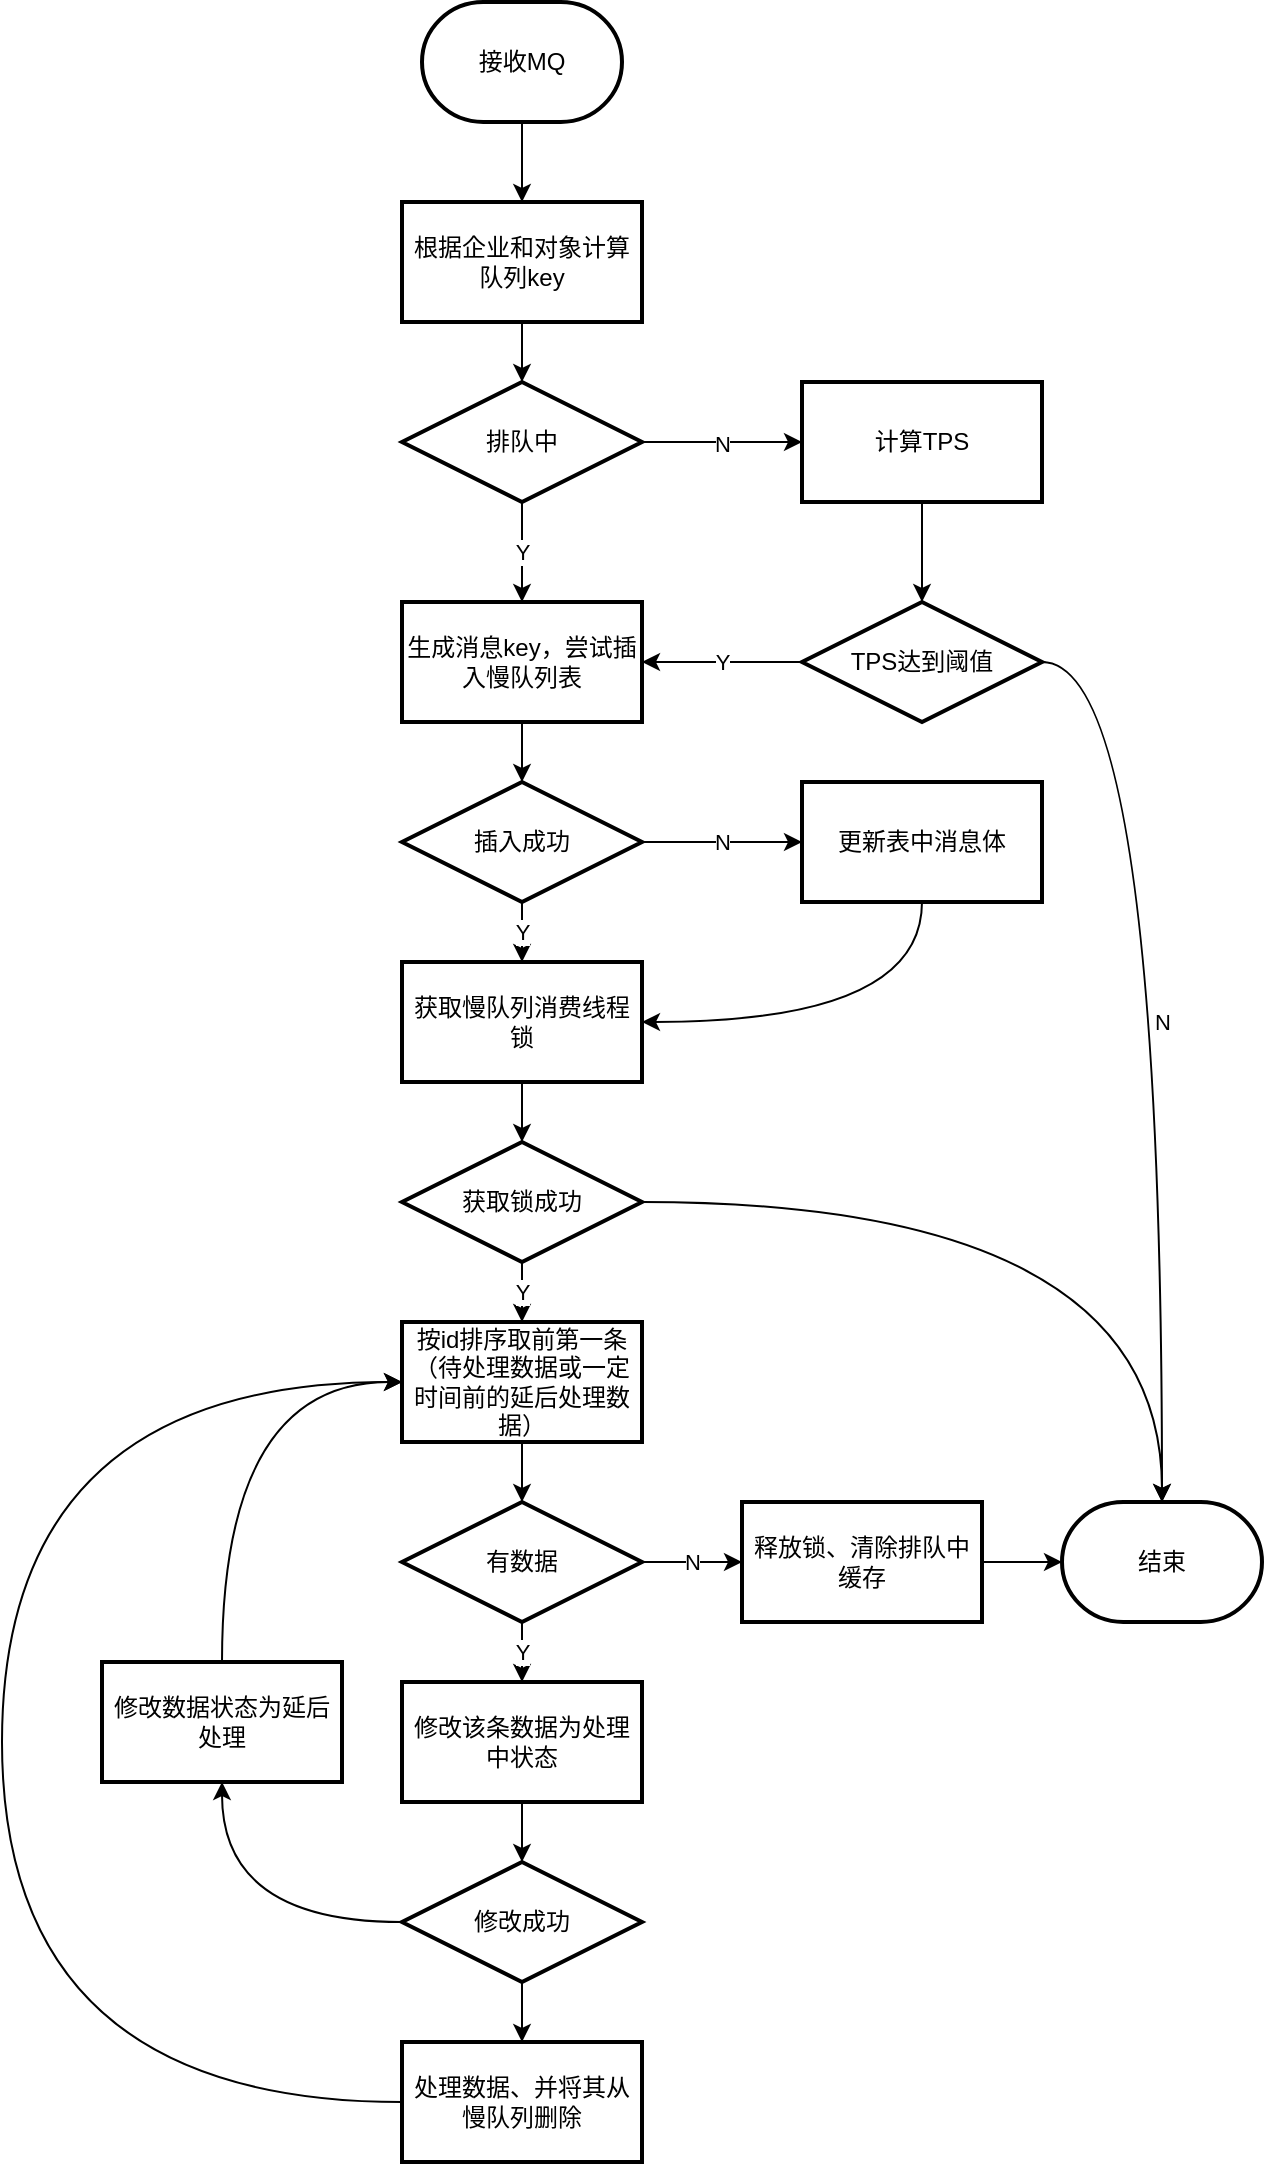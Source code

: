 <mxfile version="14.4.7" type="github">
  <diagram id="C5RBs43oDa-KdzZeNtuy" name="Page-1">
    <mxGraphModel dx="1422" dy="714" grid="1" gridSize="10" guides="1" tooltips="1" connect="1" arrows="1" fold="1" page="1" pageScale="1" pageWidth="827" pageHeight="1169" math="0" shadow="0">
      <root>
        <mxCell id="WIyWlLk6GJQsqaUBKTNV-0" />
        <mxCell id="WIyWlLk6GJQsqaUBKTNV-1" parent="WIyWlLk6GJQsqaUBKTNV-0" />
        <mxCell id="UK9WnE1GiEH6gqg-ueRh-2" value="" style="edgeStyle=orthogonalEdgeStyle;rounded=0;orthogonalLoop=1;jettySize=auto;html=1;curved=1;" edge="1" parent="WIyWlLk6GJQsqaUBKTNV-1" source="UK9WnE1GiEH6gqg-ueRh-0" target="UK9WnE1GiEH6gqg-ueRh-1">
          <mxGeometry relative="1" as="geometry" />
        </mxCell>
        <mxCell id="UK9WnE1GiEH6gqg-ueRh-0" value="接收MQ" style="strokeWidth=2;html=1;shape=mxgraph.flowchart.terminator;whiteSpace=wrap;" vertex="1" parent="WIyWlLk6GJQsqaUBKTNV-1">
          <mxGeometry x="330" y="30" width="100" height="60" as="geometry" />
        </mxCell>
        <mxCell id="UK9WnE1GiEH6gqg-ueRh-4" value="" style="edgeStyle=orthogonalEdgeStyle;rounded=0;orthogonalLoop=1;jettySize=auto;html=1;curved=1;" edge="1" parent="WIyWlLk6GJQsqaUBKTNV-1" source="UK9WnE1GiEH6gqg-ueRh-1" target="UK9WnE1GiEH6gqg-ueRh-3">
          <mxGeometry relative="1" as="geometry" />
        </mxCell>
        <mxCell id="UK9WnE1GiEH6gqg-ueRh-1" value="根据企业和对象计算队列key" style="whiteSpace=wrap;html=1;strokeWidth=2;" vertex="1" parent="WIyWlLk6GJQsqaUBKTNV-1">
          <mxGeometry x="320" y="130" width="120" height="60" as="geometry" />
        </mxCell>
        <mxCell id="UK9WnE1GiEH6gqg-ueRh-6" value="Y" style="edgeStyle=orthogonalEdgeStyle;rounded=0;orthogonalLoop=1;jettySize=auto;html=1;curved=1;" edge="1" parent="WIyWlLk6GJQsqaUBKTNV-1" source="UK9WnE1GiEH6gqg-ueRh-3" target="UK9WnE1GiEH6gqg-ueRh-5">
          <mxGeometry relative="1" as="geometry" />
        </mxCell>
        <mxCell id="UK9WnE1GiEH6gqg-ueRh-40" value="N" style="edgeStyle=orthogonalEdgeStyle;rounded=0;orthogonalLoop=1;jettySize=auto;html=1;exitX=1;exitY=0.5;exitDx=0;exitDy=0;exitPerimeter=0;curved=1;" edge="1" parent="WIyWlLk6GJQsqaUBKTNV-1" source="UK9WnE1GiEH6gqg-ueRh-3">
          <mxGeometry relative="1" as="geometry">
            <mxPoint x="520" y="250" as="targetPoint" />
          </mxGeometry>
        </mxCell>
        <mxCell id="UK9WnE1GiEH6gqg-ueRh-3" value="排队中" style="strokeWidth=2;html=1;shape=mxgraph.flowchart.decision;whiteSpace=wrap;fontFamily=Helvetica;fontSize=12;fontColor=#000000;align=center;strokeColor=#000000;fillColor=#ffffff;" vertex="1" parent="WIyWlLk6GJQsqaUBKTNV-1">
          <mxGeometry x="320" y="220" width="120" height="60" as="geometry" />
        </mxCell>
        <mxCell id="UK9WnE1GiEH6gqg-ueRh-10" value="" style="edgeStyle=orthogonalEdgeStyle;rounded=0;orthogonalLoop=1;jettySize=auto;html=1;curved=1;" edge="1" parent="WIyWlLk6GJQsqaUBKTNV-1" source="UK9WnE1GiEH6gqg-ueRh-5" target="UK9WnE1GiEH6gqg-ueRh-9">
          <mxGeometry relative="1" as="geometry" />
        </mxCell>
        <mxCell id="UK9WnE1GiEH6gqg-ueRh-5" value="生成消息key，尝试插入慢队列表" style="whiteSpace=wrap;html=1;strokeWidth=2;" vertex="1" parent="WIyWlLk6GJQsqaUBKTNV-1">
          <mxGeometry x="320" y="330" width="120" height="60" as="geometry" />
        </mxCell>
        <mxCell id="UK9WnE1GiEH6gqg-ueRh-13" value="Y" style="edgeStyle=orthogonalEdgeStyle;rounded=0;orthogonalLoop=1;jettySize=auto;html=1;curved=1;" edge="1" parent="WIyWlLk6GJQsqaUBKTNV-1" source="UK9WnE1GiEH6gqg-ueRh-9" target="UK9WnE1GiEH6gqg-ueRh-12">
          <mxGeometry relative="1" as="geometry" />
        </mxCell>
        <mxCell id="UK9WnE1GiEH6gqg-ueRh-35" value="N" style="edgeStyle=orthogonalEdgeStyle;rounded=0;orthogonalLoop=1;jettySize=auto;html=1;curved=1;" edge="1" parent="WIyWlLk6GJQsqaUBKTNV-1" source="UK9WnE1GiEH6gqg-ueRh-9" target="UK9WnE1GiEH6gqg-ueRh-34">
          <mxGeometry relative="1" as="geometry" />
        </mxCell>
        <mxCell id="UK9WnE1GiEH6gqg-ueRh-9" value="插入成功" style="rhombus;whiteSpace=wrap;html=1;strokeWidth=2;" vertex="1" parent="WIyWlLk6GJQsqaUBKTNV-1">
          <mxGeometry x="320" y="420" width="120" height="60" as="geometry" />
        </mxCell>
        <mxCell id="UK9WnE1GiEH6gqg-ueRh-15" value="" style="edgeStyle=orthogonalEdgeStyle;rounded=0;orthogonalLoop=1;jettySize=auto;html=1;curved=1;" edge="1" parent="WIyWlLk6GJQsqaUBKTNV-1" source="UK9WnE1GiEH6gqg-ueRh-12" target="UK9WnE1GiEH6gqg-ueRh-14">
          <mxGeometry relative="1" as="geometry" />
        </mxCell>
        <mxCell id="UK9WnE1GiEH6gqg-ueRh-12" value="获取慢队列消费线程锁" style="whiteSpace=wrap;html=1;strokeWidth=2;" vertex="1" parent="WIyWlLk6GJQsqaUBKTNV-1">
          <mxGeometry x="320" y="510" width="120" height="60" as="geometry" />
        </mxCell>
        <mxCell id="UK9WnE1GiEH6gqg-ueRh-17" value="Y" style="edgeStyle=orthogonalEdgeStyle;rounded=0;orthogonalLoop=1;jettySize=auto;html=1;curved=1;" edge="1" parent="WIyWlLk6GJQsqaUBKTNV-1" source="UK9WnE1GiEH6gqg-ueRh-14" target="UK9WnE1GiEH6gqg-ueRh-16">
          <mxGeometry relative="1" as="geometry" />
        </mxCell>
        <mxCell id="UK9WnE1GiEH6gqg-ueRh-33" style="edgeStyle=orthogonalEdgeStyle;rounded=0;orthogonalLoop=1;jettySize=auto;html=1;exitX=1;exitY=0.5;exitDx=0;exitDy=0;entryX=0.5;entryY=0;entryDx=0;entryDy=0;entryPerimeter=0;curved=1;" edge="1" parent="WIyWlLk6GJQsqaUBKTNV-1" source="UK9WnE1GiEH6gqg-ueRh-14" target="UK9WnE1GiEH6gqg-ueRh-31">
          <mxGeometry relative="1" as="geometry" />
        </mxCell>
        <mxCell id="UK9WnE1GiEH6gqg-ueRh-14" value="获取锁成功" style="rhombus;whiteSpace=wrap;html=1;strokeWidth=2;" vertex="1" parent="WIyWlLk6GJQsqaUBKTNV-1">
          <mxGeometry x="320" y="600" width="120" height="60" as="geometry" />
        </mxCell>
        <mxCell id="UK9WnE1GiEH6gqg-ueRh-19" value="" style="edgeStyle=orthogonalEdgeStyle;rounded=0;orthogonalLoop=1;jettySize=auto;html=1;curved=1;" edge="1" parent="WIyWlLk6GJQsqaUBKTNV-1" source="UK9WnE1GiEH6gqg-ueRh-16" target="UK9WnE1GiEH6gqg-ueRh-18">
          <mxGeometry relative="1" as="geometry" />
        </mxCell>
        <mxCell id="UK9WnE1GiEH6gqg-ueRh-16" value="按id排序取前第一条（待处理数据或一定时间前的延后处理数据）" style="whiteSpace=wrap;html=1;strokeWidth=2;" vertex="1" parent="WIyWlLk6GJQsqaUBKTNV-1">
          <mxGeometry x="320" y="690" width="120" height="60" as="geometry" />
        </mxCell>
        <mxCell id="UK9WnE1GiEH6gqg-ueRh-21" value="Y" style="edgeStyle=orthogonalEdgeStyle;rounded=0;orthogonalLoop=1;jettySize=auto;html=1;curved=1;" edge="1" parent="WIyWlLk6GJQsqaUBKTNV-1" source="UK9WnE1GiEH6gqg-ueRh-18" target="UK9WnE1GiEH6gqg-ueRh-20">
          <mxGeometry relative="1" as="geometry" />
        </mxCell>
        <mxCell id="UK9WnE1GiEH6gqg-ueRh-28" value="N" style="edgeStyle=orthogonalEdgeStyle;rounded=0;orthogonalLoop=1;jettySize=auto;html=1;curved=1;" edge="1" parent="WIyWlLk6GJQsqaUBKTNV-1" source="UK9WnE1GiEH6gqg-ueRh-18" target="UK9WnE1GiEH6gqg-ueRh-27">
          <mxGeometry relative="1" as="geometry" />
        </mxCell>
        <mxCell id="UK9WnE1GiEH6gqg-ueRh-18" value="有数据" style="rhombus;whiteSpace=wrap;html=1;strokeWidth=2;" vertex="1" parent="WIyWlLk6GJQsqaUBKTNV-1">
          <mxGeometry x="320" y="780" width="120" height="60" as="geometry" />
        </mxCell>
        <mxCell id="UK9WnE1GiEH6gqg-ueRh-23" value="" style="edgeStyle=orthogonalEdgeStyle;rounded=0;orthogonalLoop=1;jettySize=auto;html=1;curved=1;" edge="1" parent="WIyWlLk6GJQsqaUBKTNV-1" source="UK9WnE1GiEH6gqg-ueRh-20" target="UK9WnE1GiEH6gqg-ueRh-22">
          <mxGeometry relative="1" as="geometry" />
        </mxCell>
        <mxCell id="UK9WnE1GiEH6gqg-ueRh-20" value="修改该条数据为处理中状态" style="whiteSpace=wrap;html=1;strokeWidth=2;" vertex="1" parent="WIyWlLk6GJQsqaUBKTNV-1">
          <mxGeometry x="320" y="870" width="120" height="60" as="geometry" />
        </mxCell>
        <mxCell id="UK9WnE1GiEH6gqg-ueRh-25" value="" style="edgeStyle=orthogonalEdgeStyle;rounded=0;orthogonalLoop=1;jettySize=auto;html=1;curved=1;" edge="1" parent="WIyWlLk6GJQsqaUBKTNV-1" source="UK9WnE1GiEH6gqg-ueRh-22" target="UK9WnE1GiEH6gqg-ueRh-24">
          <mxGeometry relative="1" as="geometry" />
        </mxCell>
        <mxCell id="UK9WnE1GiEH6gqg-ueRh-39" value="" style="edgeStyle=orthogonalEdgeStyle;rounded=0;orthogonalLoop=1;jettySize=auto;html=1;curved=1;" edge="1" parent="WIyWlLk6GJQsqaUBKTNV-1" source="UK9WnE1GiEH6gqg-ueRh-22" target="UK9WnE1GiEH6gqg-ueRh-38">
          <mxGeometry relative="1" as="geometry" />
        </mxCell>
        <mxCell id="UK9WnE1GiEH6gqg-ueRh-22" value="修改成功" style="rhombus;whiteSpace=wrap;html=1;strokeWidth=2;" vertex="1" parent="WIyWlLk6GJQsqaUBKTNV-1">
          <mxGeometry x="320" y="960" width="120" height="60" as="geometry" />
        </mxCell>
        <mxCell id="UK9WnE1GiEH6gqg-ueRh-26" style="edgeStyle=orthogonalEdgeStyle;rounded=0;orthogonalLoop=1;jettySize=auto;html=1;exitX=0;exitY=0.5;exitDx=0;exitDy=0;entryX=0;entryY=0.5;entryDx=0;entryDy=0;curved=1;" edge="1" parent="WIyWlLk6GJQsqaUBKTNV-1" source="UK9WnE1GiEH6gqg-ueRh-24" target="UK9WnE1GiEH6gqg-ueRh-16">
          <mxGeometry relative="1" as="geometry">
            <Array as="points">
              <mxPoint x="120" y="1080" />
              <mxPoint x="120" y="720" />
            </Array>
          </mxGeometry>
        </mxCell>
        <mxCell id="UK9WnE1GiEH6gqg-ueRh-24" value="处理数据、并将其从慢队列删除" style="whiteSpace=wrap;html=1;strokeWidth=2;" vertex="1" parent="WIyWlLk6GJQsqaUBKTNV-1">
          <mxGeometry x="320" y="1050" width="120" height="60" as="geometry" />
        </mxCell>
        <mxCell id="UK9WnE1GiEH6gqg-ueRh-32" value="" style="edgeStyle=orthogonalEdgeStyle;rounded=0;orthogonalLoop=1;jettySize=auto;html=1;curved=1;" edge="1" parent="WIyWlLk6GJQsqaUBKTNV-1" source="UK9WnE1GiEH6gqg-ueRh-27" target="UK9WnE1GiEH6gqg-ueRh-31">
          <mxGeometry relative="1" as="geometry" />
        </mxCell>
        <mxCell id="UK9WnE1GiEH6gqg-ueRh-27" value="释放锁、清除排队中缓存" style="whiteSpace=wrap;html=1;strokeWidth=2;" vertex="1" parent="WIyWlLk6GJQsqaUBKTNV-1">
          <mxGeometry x="490" y="780" width="120" height="60" as="geometry" />
        </mxCell>
        <mxCell id="UK9WnE1GiEH6gqg-ueRh-31" value="结束" style="strokeWidth=2;html=1;shape=mxgraph.flowchart.terminator;whiteSpace=wrap;" vertex="1" parent="WIyWlLk6GJQsqaUBKTNV-1">
          <mxGeometry x="650" y="780" width="100" height="60" as="geometry" />
        </mxCell>
        <mxCell id="UK9WnE1GiEH6gqg-ueRh-37" style="edgeStyle=orthogonalEdgeStyle;rounded=0;orthogonalLoop=1;jettySize=auto;html=1;exitX=0.5;exitY=1;exitDx=0;exitDy=0;entryX=1;entryY=0.5;entryDx=0;entryDy=0;curved=1;" edge="1" parent="WIyWlLk6GJQsqaUBKTNV-1" source="UK9WnE1GiEH6gqg-ueRh-34" target="UK9WnE1GiEH6gqg-ueRh-12">
          <mxGeometry relative="1" as="geometry" />
        </mxCell>
        <mxCell id="UK9WnE1GiEH6gqg-ueRh-34" value="更新表中消息体" style="whiteSpace=wrap;html=1;strokeWidth=2;" vertex="1" parent="WIyWlLk6GJQsqaUBKTNV-1">
          <mxGeometry x="520" y="420" width="120" height="60" as="geometry" />
        </mxCell>
        <mxCell id="UK9WnE1GiEH6gqg-ueRh-44" style="edgeStyle=orthogonalEdgeStyle;rounded=0;orthogonalLoop=1;jettySize=auto;html=1;exitX=0.5;exitY=0;exitDx=0;exitDy=0;entryX=0;entryY=0.5;entryDx=0;entryDy=0;curved=1;" edge="1" parent="WIyWlLk6GJQsqaUBKTNV-1" source="UK9WnE1GiEH6gqg-ueRh-38" target="UK9WnE1GiEH6gqg-ueRh-16">
          <mxGeometry relative="1" as="geometry" />
        </mxCell>
        <mxCell id="UK9WnE1GiEH6gqg-ueRh-38" value="修改数据状态为延后处理" style="whiteSpace=wrap;html=1;strokeWidth=2;" vertex="1" parent="WIyWlLk6GJQsqaUBKTNV-1">
          <mxGeometry x="170" y="860" width="120" height="60" as="geometry" />
        </mxCell>
        <mxCell id="UK9WnE1GiEH6gqg-ueRh-43" value="N" style="edgeStyle=orthogonalEdgeStyle;rounded=0;orthogonalLoop=1;jettySize=auto;html=1;entryX=0.5;entryY=0;entryDx=0;entryDy=0;entryPerimeter=0;curved=1;" edge="1" parent="WIyWlLk6GJQsqaUBKTNV-1" source="UK9WnE1GiEH6gqg-ueRh-45" target="UK9WnE1GiEH6gqg-ueRh-31">
          <mxGeometry relative="1" as="geometry" />
        </mxCell>
        <mxCell id="UK9WnE1GiEH6gqg-ueRh-46" value="" style="edgeStyle=orthogonalEdgeStyle;rounded=0;orthogonalLoop=1;jettySize=auto;html=1;curved=1;" edge="1" parent="WIyWlLk6GJQsqaUBKTNV-1" source="UK9WnE1GiEH6gqg-ueRh-42" target="UK9WnE1GiEH6gqg-ueRh-45">
          <mxGeometry relative="1" as="geometry" />
        </mxCell>
        <mxCell id="UK9WnE1GiEH6gqg-ueRh-42" value="计算TPS" style="rounded=0;whiteSpace=wrap;html=1;strokeWidth=2;" vertex="1" parent="WIyWlLk6GJQsqaUBKTNV-1">
          <mxGeometry x="520" y="220" width="120" height="60" as="geometry" />
        </mxCell>
        <mxCell id="UK9WnE1GiEH6gqg-ueRh-47" value="Y" style="edgeStyle=orthogonalEdgeStyle;rounded=0;orthogonalLoop=1;jettySize=auto;html=1;curved=1;" edge="1" parent="WIyWlLk6GJQsqaUBKTNV-1" source="UK9WnE1GiEH6gqg-ueRh-45" target="UK9WnE1GiEH6gqg-ueRh-5">
          <mxGeometry relative="1" as="geometry" />
        </mxCell>
        <mxCell id="UK9WnE1GiEH6gqg-ueRh-45" value="TPS达到阈值" style="rhombus;whiteSpace=wrap;html=1;rounded=0;strokeWidth=2;" vertex="1" parent="WIyWlLk6GJQsqaUBKTNV-1">
          <mxGeometry x="520" y="330" width="120" height="60" as="geometry" />
        </mxCell>
      </root>
    </mxGraphModel>
  </diagram>
</mxfile>
